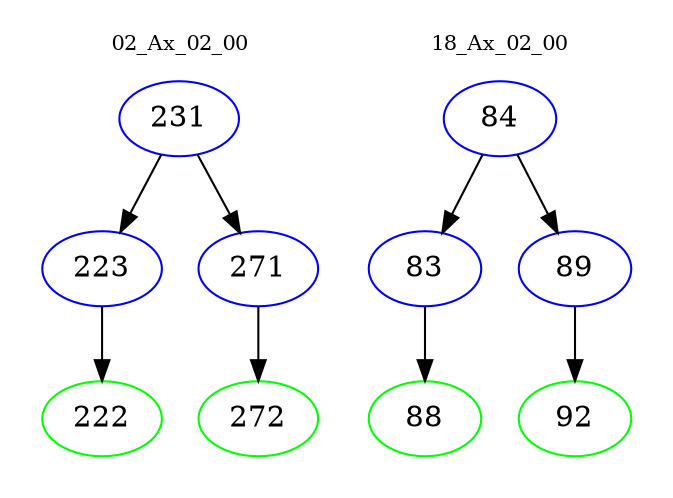 digraph{
subgraph cluster_0 {
color = white
label = "02_Ax_02_00";
fontsize=10;
T0_231 [label="231", color="blue"]
T0_231 -> T0_223 [color="black"]
T0_223 [label="223", color="blue"]
T0_223 -> T0_222 [color="black"]
T0_222 [label="222", color="green"]
T0_231 -> T0_271 [color="black"]
T0_271 [label="271", color="blue"]
T0_271 -> T0_272 [color="black"]
T0_272 [label="272", color="green"]
}
subgraph cluster_1 {
color = white
label = "18_Ax_02_00";
fontsize=10;
T1_84 [label="84", color="blue"]
T1_84 -> T1_83 [color="black"]
T1_83 [label="83", color="blue"]
T1_83 -> T1_88 [color="black"]
T1_88 [label="88", color="green"]
T1_84 -> T1_89 [color="black"]
T1_89 [label="89", color="blue"]
T1_89 -> T1_92 [color="black"]
T1_92 [label="92", color="green"]
}
}
